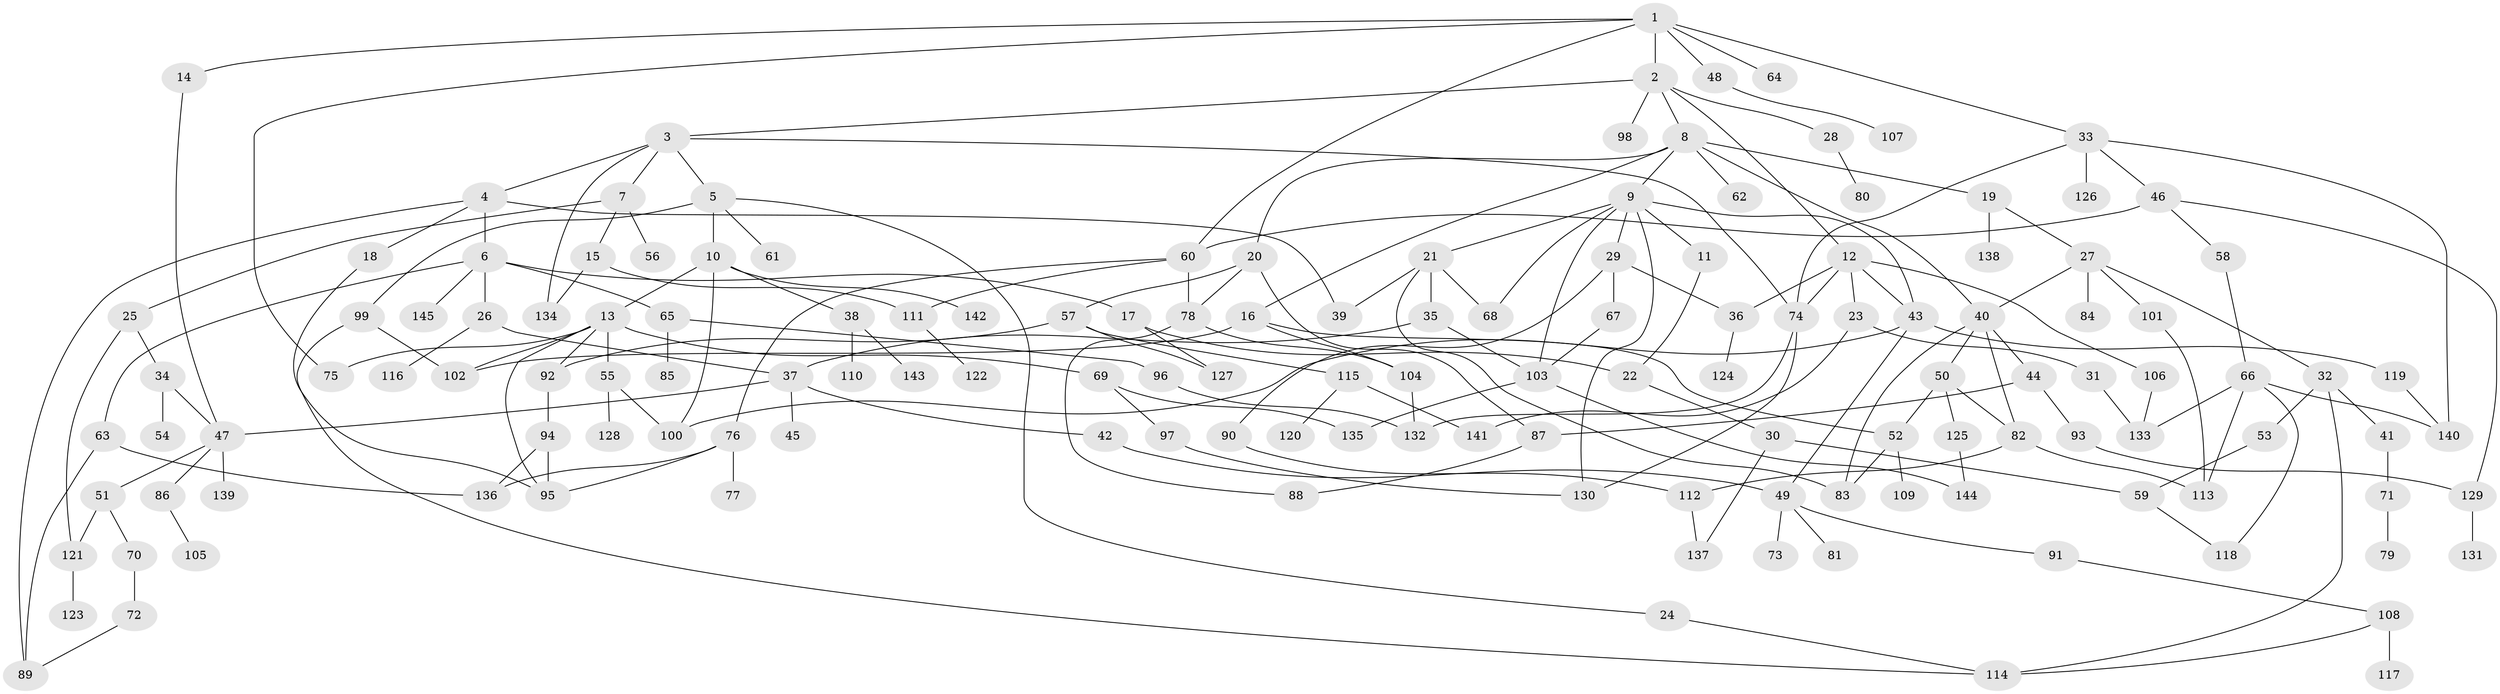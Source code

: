 // Generated by graph-tools (version 1.1) at 2025/41/03/09/25 04:41:19]
// undirected, 145 vertices, 205 edges
graph export_dot {
graph [start="1"]
  node [color=gray90,style=filled];
  1;
  2;
  3;
  4;
  5;
  6;
  7;
  8;
  9;
  10;
  11;
  12;
  13;
  14;
  15;
  16;
  17;
  18;
  19;
  20;
  21;
  22;
  23;
  24;
  25;
  26;
  27;
  28;
  29;
  30;
  31;
  32;
  33;
  34;
  35;
  36;
  37;
  38;
  39;
  40;
  41;
  42;
  43;
  44;
  45;
  46;
  47;
  48;
  49;
  50;
  51;
  52;
  53;
  54;
  55;
  56;
  57;
  58;
  59;
  60;
  61;
  62;
  63;
  64;
  65;
  66;
  67;
  68;
  69;
  70;
  71;
  72;
  73;
  74;
  75;
  76;
  77;
  78;
  79;
  80;
  81;
  82;
  83;
  84;
  85;
  86;
  87;
  88;
  89;
  90;
  91;
  92;
  93;
  94;
  95;
  96;
  97;
  98;
  99;
  100;
  101;
  102;
  103;
  104;
  105;
  106;
  107;
  108;
  109;
  110;
  111;
  112;
  113;
  114;
  115;
  116;
  117;
  118;
  119;
  120;
  121;
  122;
  123;
  124;
  125;
  126;
  127;
  128;
  129;
  130;
  131;
  132;
  133;
  134;
  135;
  136;
  137;
  138;
  139;
  140;
  141;
  142;
  143;
  144;
  145;
  1 -- 2;
  1 -- 14;
  1 -- 33;
  1 -- 48;
  1 -- 60;
  1 -- 64;
  1 -- 75;
  2 -- 3;
  2 -- 8;
  2 -- 12;
  2 -- 28;
  2 -- 98;
  3 -- 4;
  3 -- 5;
  3 -- 7;
  3 -- 74;
  3 -- 134;
  4 -- 6;
  4 -- 18;
  4 -- 89;
  4 -- 39;
  5 -- 10;
  5 -- 24;
  5 -- 61;
  5 -- 99;
  6 -- 17;
  6 -- 26;
  6 -- 63;
  6 -- 65;
  6 -- 145;
  7 -- 15;
  7 -- 25;
  7 -- 56;
  8 -- 9;
  8 -- 16;
  8 -- 19;
  8 -- 20;
  8 -- 40;
  8 -- 62;
  9 -- 11;
  9 -- 21;
  9 -- 29;
  9 -- 68;
  9 -- 130;
  9 -- 43;
  9 -- 103;
  10 -- 13;
  10 -- 38;
  10 -- 142;
  10 -- 100;
  11 -- 22;
  12 -- 23;
  12 -- 43;
  12 -- 106;
  12 -- 36;
  12 -- 74;
  13 -- 55;
  13 -- 69;
  13 -- 75;
  13 -- 92;
  13 -- 95;
  13 -- 102;
  14 -- 47;
  15 -- 111;
  15 -- 134;
  16 -- 52;
  16 -- 102;
  16 -- 104;
  17 -- 22;
  17 -- 127;
  18 -- 95;
  19 -- 27;
  19 -- 138;
  20 -- 57;
  20 -- 87;
  20 -- 78;
  21 -- 35;
  21 -- 39;
  21 -- 83;
  21 -- 68;
  22 -- 30;
  23 -- 31;
  23 -- 141;
  24 -- 114;
  25 -- 34;
  25 -- 121;
  26 -- 37;
  26 -- 116;
  27 -- 32;
  27 -- 84;
  27 -- 101;
  27 -- 40;
  28 -- 80;
  29 -- 36;
  29 -- 67;
  29 -- 90;
  30 -- 59;
  30 -- 137;
  31 -- 133;
  32 -- 41;
  32 -- 53;
  32 -- 114;
  33 -- 46;
  33 -- 126;
  33 -- 140;
  33 -- 74;
  34 -- 54;
  34 -- 47;
  35 -- 103;
  35 -- 37;
  36 -- 124;
  37 -- 42;
  37 -- 45;
  37 -- 47;
  38 -- 110;
  38 -- 143;
  40 -- 44;
  40 -- 50;
  40 -- 82;
  40 -- 83;
  41 -- 71;
  42 -- 49;
  43 -- 119;
  43 -- 49;
  43 -- 100;
  44 -- 93;
  44 -- 87;
  46 -- 58;
  46 -- 129;
  46 -- 60;
  47 -- 51;
  47 -- 86;
  47 -- 139;
  48 -- 107;
  49 -- 73;
  49 -- 81;
  49 -- 91;
  50 -- 125;
  50 -- 52;
  50 -- 82;
  51 -- 70;
  51 -- 121;
  52 -- 83;
  52 -- 109;
  53 -- 59;
  55 -- 100;
  55 -- 128;
  57 -- 115;
  57 -- 127;
  57 -- 92;
  58 -- 66;
  59 -- 118;
  60 -- 76;
  60 -- 78;
  60 -- 111;
  63 -- 136;
  63 -- 89;
  65 -- 85;
  65 -- 96;
  66 -- 118;
  66 -- 133;
  66 -- 113;
  66 -- 140;
  67 -- 103;
  69 -- 97;
  69 -- 135;
  70 -- 72;
  71 -- 79;
  72 -- 89;
  74 -- 130;
  74 -- 132;
  76 -- 77;
  76 -- 136;
  76 -- 95;
  78 -- 104;
  78 -- 88;
  82 -- 112;
  82 -- 113;
  86 -- 105;
  87 -- 88;
  90 -- 112;
  91 -- 108;
  92 -- 94;
  93 -- 129;
  94 -- 95;
  94 -- 136;
  96 -- 132;
  97 -- 130;
  99 -- 114;
  99 -- 102;
  101 -- 113;
  103 -- 144;
  103 -- 135;
  104 -- 132;
  106 -- 133;
  108 -- 117;
  108 -- 114;
  111 -- 122;
  112 -- 137;
  115 -- 120;
  115 -- 141;
  119 -- 140;
  121 -- 123;
  125 -- 144;
  129 -- 131;
}
